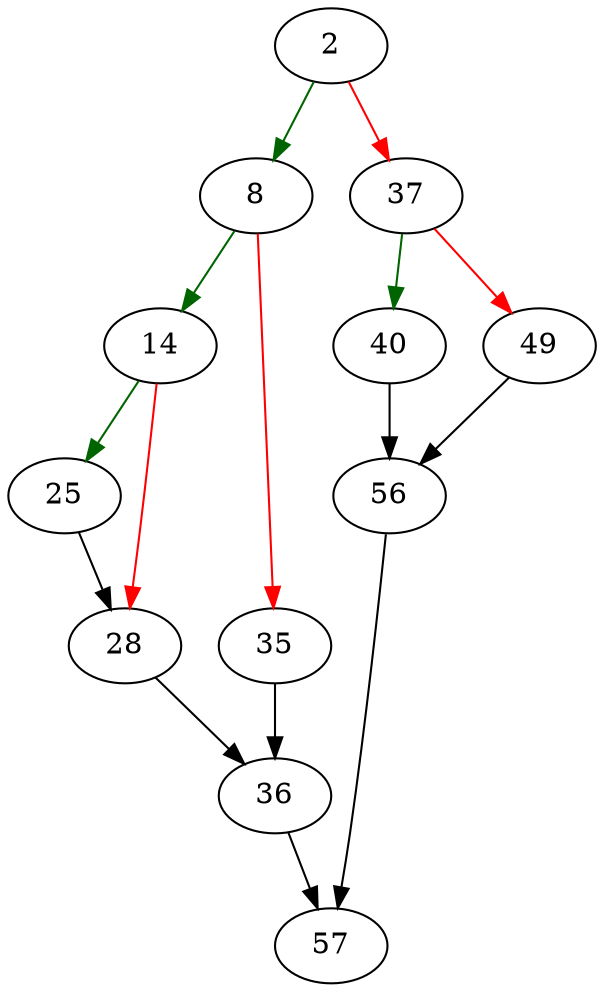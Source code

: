 strict digraph "sqlite3WalExclusiveMode" {
	// Node definitions.
	2 [entry=true];
	8;
	37;
	14;
	35;
	25;
	28;
	36;
	57;
	40;
	49;
	56;

	// Edge definitions.
	2 -> 8 [
		color=darkgreen
		cond=true
	];
	2 -> 37 [
		color=red
		cond=false
	];
	8 -> 14 [
		color=darkgreen
		cond=true
	];
	8 -> 35 [
		color=red
		cond=false
	];
	37 -> 40 [
		color=darkgreen
		cond=true
	];
	37 -> 49 [
		color=red
		cond=false
	];
	14 -> 25 [
		color=darkgreen
		cond=true
	];
	14 -> 28 [
		color=red
		cond=false
	];
	35 -> 36;
	25 -> 28;
	28 -> 36;
	36 -> 57;
	40 -> 56;
	49 -> 56;
	56 -> 57;
}